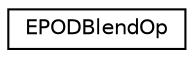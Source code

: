 digraph "Graphical Class Hierarchy"
{
  edge [fontname="Helvetica",fontsize="10",labelfontname="Helvetica",labelfontsize="10"];
  node [fontname="Helvetica",fontsize="10",shape=record];
  rankdir="LR";
  Node1 [label="EPODBlendOp",height=0.2,width=0.4,color="black", fillcolor="white", style="filled",URL="$struct_e_p_o_d_blend_op.html",tooltip="Enum for the POD format blend operation. "];
}

